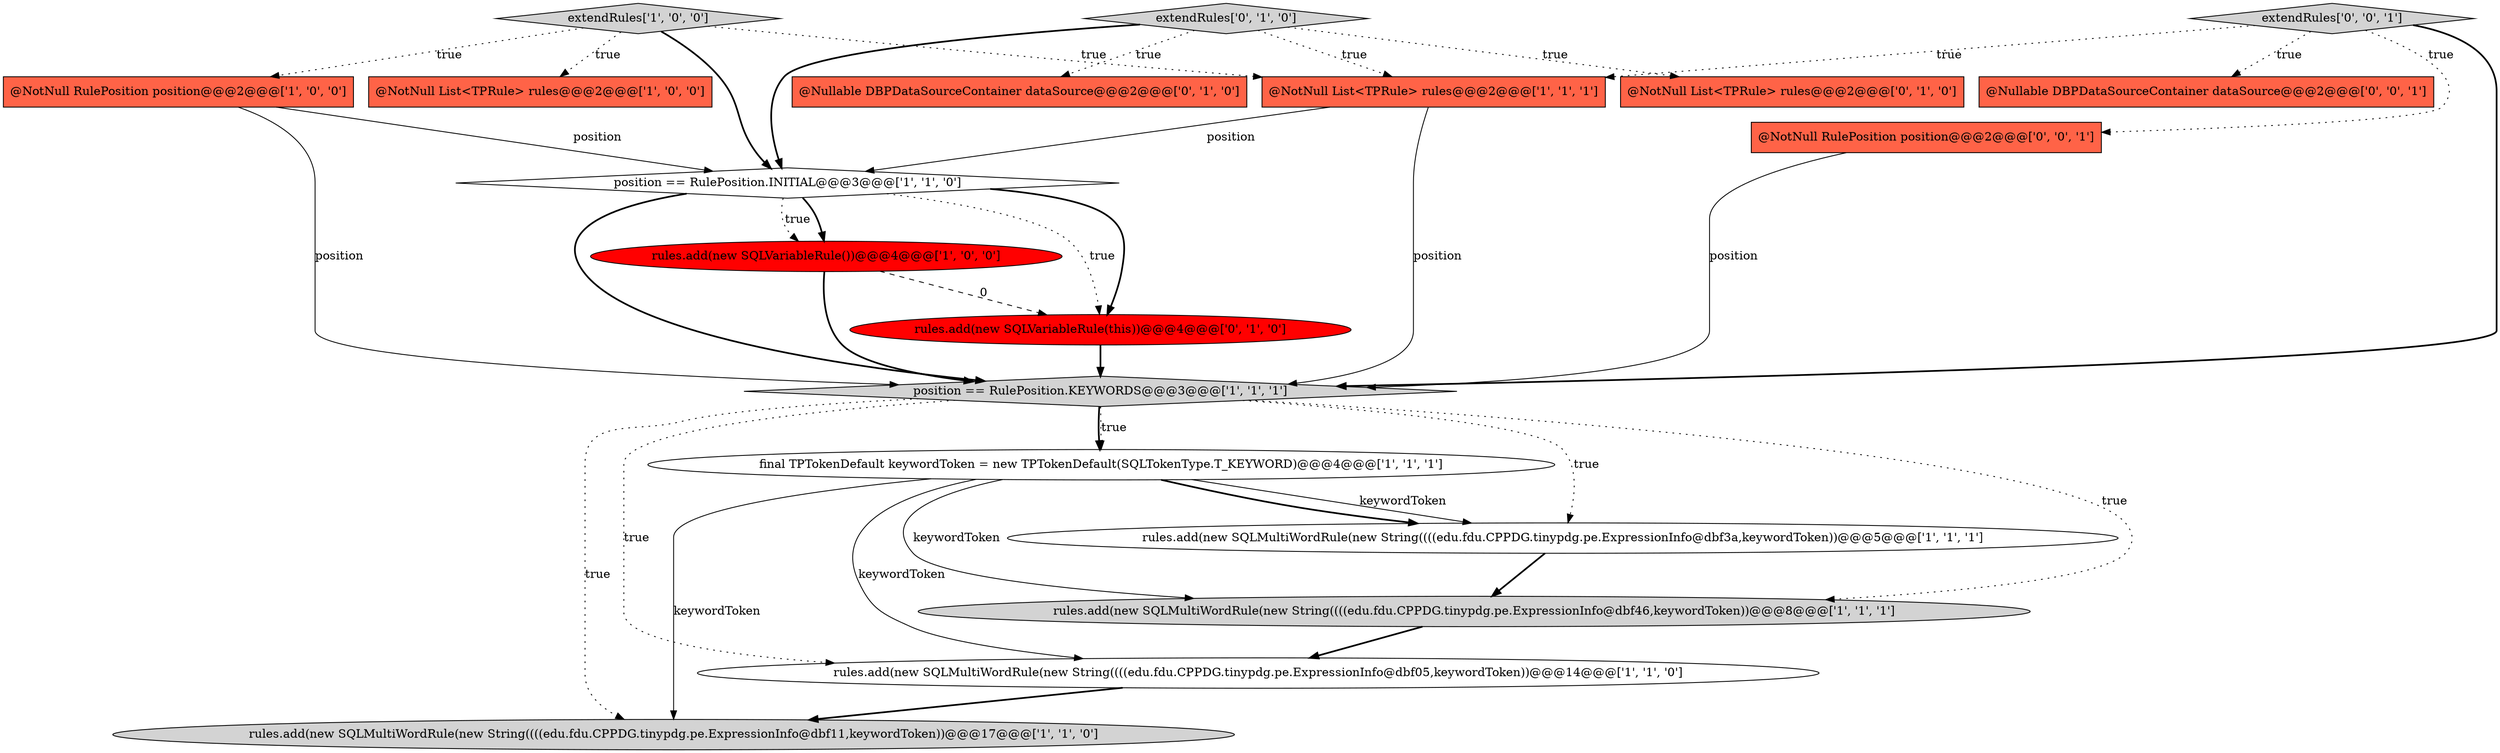 digraph {
6 [style = filled, label = "rules.add(new SQLMultiWordRule(new String((((edu.fdu.CPPDG.tinypdg.pe.ExpressionInfo@dbf3a,keywordToken))@@@5@@@['1', '1', '1']", fillcolor = white, shape = ellipse image = "AAA0AAABBB1BBB"];
13 [style = filled, label = "@Nullable DBPDataSourceContainer dataSource@@@2@@@['0', '1', '0']", fillcolor = tomato, shape = box image = "AAA0AAABBB2BBB"];
18 [style = filled, label = "@Nullable DBPDataSourceContainer dataSource@@@2@@@['0', '0', '1']", fillcolor = tomato, shape = box image = "AAA0AAABBB3BBB"];
3 [style = filled, label = "rules.add(new SQLMultiWordRule(new String((((edu.fdu.CPPDG.tinypdg.pe.ExpressionInfo@dbf46,keywordToken))@@@8@@@['1', '1', '1']", fillcolor = lightgray, shape = ellipse image = "AAA0AAABBB1BBB"];
10 [style = filled, label = "@NotNull List<TPRule> rules@@@2@@@['1', '1', '1']", fillcolor = tomato, shape = box image = "AAA0AAABBB1BBB"];
4 [style = filled, label = "rules.add(new SQLMultiWordRule(new String((((edu.fdu.CPPDG.tinypdg.pe.ExpressionInfo@dbf05,keywordToken))@@@14@@@['1', '1', '0']", fillcolor = white, shape = ellipse image = "AAA0AAABBB1BBB"];
11 [style = filled, label = "extendRules['1', '0', '0']", fillcolor = lightgray, shape = diamond image = "AAA0AAABBB1BBB"];
9 [style = filled, label = "rules.add(new SQLMultiWordRule(new String((((edu.fdu.CPPDG.tinypdg.pe.ExpressionInfo@dbf11,keywordToken))@@@17@@@['1', '1', '0']", fillcolor = lightgray, shape = ellipse image = "AAA0AAABBB1BBB"];
17 [style = filled, label = "extendRules['0', '0', '1']", fillcolor = lightgray, shape = diamond image = "AAA0AAABBB3BBB"];
1 [style = filled, label = "final TPTokenDefault keywordToken = new TPTokenDefault(SQLTokenType.T_KEYWORD)@@@4@@@['1', '1', '1']", fillcolor = white, shape = ellipse image = "AAA0AAABBB1BBB"];
8 [style = filled, label = "rules.add(new SQLVariableRule())@@@4@@@['1', '0', '0']", fillcolor = red, shape = ellipse image = "AAA1AAABBB1BBB"];
2 [style = filled, label = "@NotNull RulePosition position@@@2@@@['1', '0', '0']", fillcolor = tomato, shape = box image = "AAA0AAABBB1BBB"];
7 [style = filled, label = "position == RulePosition.INITIAL@@@3@@@['1', '1', '0']", fillcolor = white, shape = diamond image = "AAA0AAABBB1BBB"];
16 [style = filled, label = "@NotNull RulePosition position@@@2@@@['0', '0', '1']", fillcolor = tomato, shape = box image = "AAA0AAABBB3BBB"];
5 [style = filled, label = "@NotNull List<TPRule> rules@@@2@@@['1', '0', '0']", fillcolor = tomato, shape = box image = "AAA0AAABBB1BBB"];
15 [style = filled, label = "@NotNull List<TPRule> rules@@@2@@@['0', '1', '0']", fillcolor = tomato, shape = box image = "AAA0AAABBB2BBB"];
0 [style = filled, label = "position == RulePosition.KEYWORDS@@@3@@@['1', '1', '1']", fillcolor = lightgray, shape = diamond image = "AAA0AAABBB1BBB"];
12 [style = filled, label = "rules.add(new SQLVariableRule(this))@@@4@@@['0', '1', '0']", fillcolor = red, shape = ellipse image = "AAA1AAABBB2BBB"];
14 [style = filled, label = "extendRules['0', '1', '0']", fillcolor = lightgray, shape = diamond image = "AAA0AAABBB2BBB"];
4->9 [style = bold, label=""];
6->3 [style = bold, label=""];
10->0 [style = solid, label="position"];
17->18 [style = dotted, label="true"];
7->12 [style = bold, label=""];
11->10 [style = dotted, label="true"];
0->4 [style = dotted, label="true"];
10->7 [style = solid, label="position"];
8->12 [style = dashed, label="0"];
1->6 [style = solid, label="keywordToken"];
11->5 [style = dotted, label="true"];
7->0 [style = bold, label=""];
0->6 [style = dotted, label="true"];
7->8 [style = bold, label=""];
12->0 [style = bold, label=""];
3->4 [style = bold, label=""];
14->10 [style = dotted, label="true"];
14->13 [style = dotted, label="true"];
2->0 [style = solid, label="position"];
7->12 [style = dotted, label="true"];
14->7 [style = bold, label=""];
17->16 [style = dotted, label="true"];
8->0 [style = bold, label=""];
17->10 [style = dotted, label="true"];
14->15 [style = dotted, label="true"];
11->2 [style = dotted, label="true"];
1->6 [style = bold, label=""];
17->0 [style = bold, label=""];
2->7 [style = solid, label="position"];
0->1 [style = bold, label=""];
1->4 [style = solid, label="keywordToken"];
1->9 [style = solid, label="keywordToken"];
0->3 [style = dotted, label="true"];
16->0 [style = solid, label="position"];
7->8 [style = dotted, label="true"];
1->3 [style = solid, label="keywordToken"];
0->9 [style = dotted, label="true"];
11->7 [style = bold, label=""];
0->1 [style = dotted, label="true"];
}
